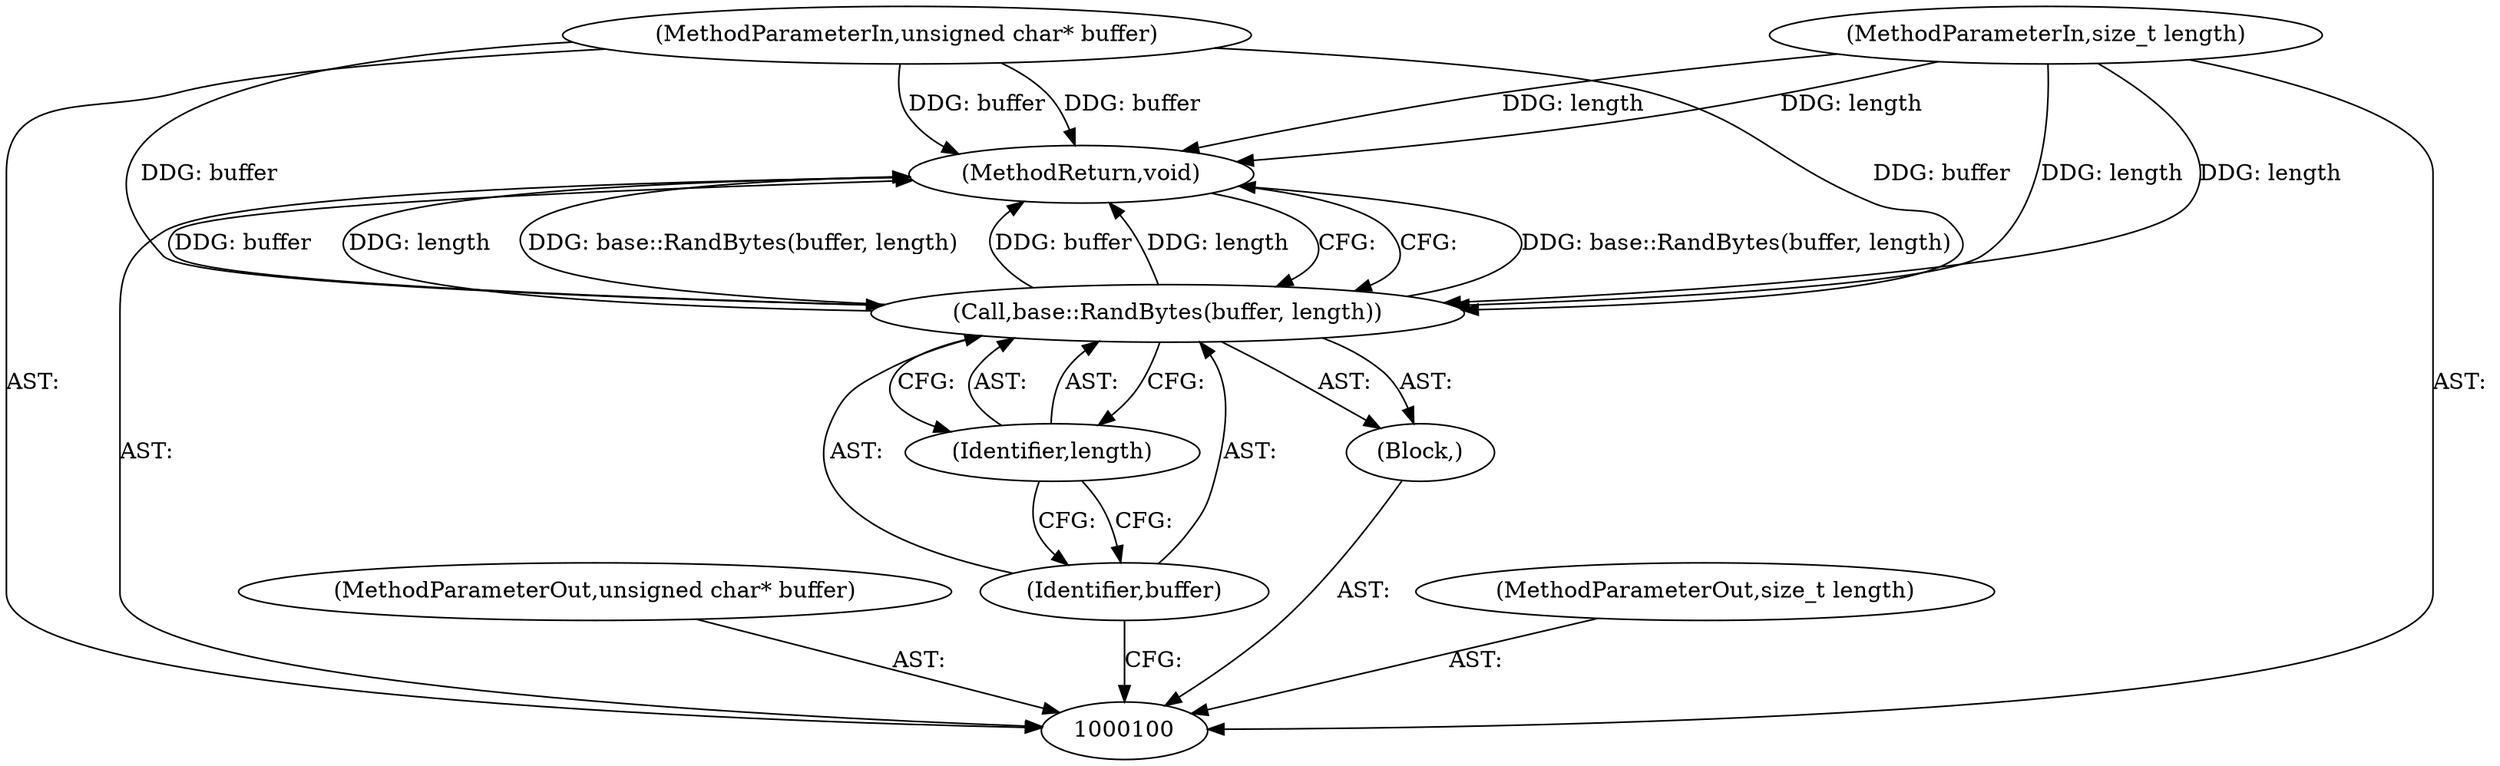 digraph "0_Chrome_0d151e09e13a704e9738ea913d117df7282e6c7d" {
"1000107" [label="(MethodReturn,void)"];
"1000101" [label="(MethodParameterIn,unsigned char* buffer)"];
"1000117" [label="(MethodParameterOut,unsigned char* buffer)"];
"1000103" [label="(Block,)"];
"1000102" [label="(MethodParameterIn,size_t length)"];
"1000118" [label="(MethodParameterOut,size_t length)"];
"1000105" [label="(Identifier,buffer)"];
"1000104" [label="(Call,base::RandBytes(buffer, length))"];
"1000106" [label="(Identifier,length)"];
"1000107" -> "1000100"  [label="AST: "];
"1000107" -> "1000104"  [label="CFG: "];
"1000104" -> "1000107"  [label="DDG: base::RandBytes(buffer, length)"];
"1000104" -> "1000107"  [label="DDG: buffer"];
"1000104" -> "1000107"  [label="DDG: length"];
"1000102" -> "1000107"  [label="DDG: length"];
"1000101" -> "1000107"  [label="DDG: buffer"];
"1000101" -> "1000100"  [label="AST: "];
"1000101" -> "1000107"  [label="DDG: buffer"];
"1000101" -> "1000104"  [label="DDG: buffer"];
"1000117" -> "1000100"  [label="AST: "];
"1000103" -> "1000100"  [label="AST: "];
"1000104" -> "1000103"  [label="AST: "];
"1000102" -> "1000100"  [label="AST: "];
"1000102" -> "1000107"  [label="DDG: length"];
"1000102" -> "1000104"  [label="DDG: length"];
"1000118" -> "1000100"  [label="AST: "];
"1000105" -> "1000104"  [label="AST: "];
"1000105" -> "1000100"  [label="CFG: "];
"1000106" -> "1000105"  [label="CFG: "];
"1000104" -> "1000103"  [label="AST: "];
"1000104" -> "1000106"  [label="CFG: "];
"1000105" -> "1000104"  [label="AST: "];
"1000106" -> "1000104"  [label="AST: "];
"1000107" -> "1000104"  [label="CFG: "];
"1000104" -> "1000107"  [label="DDG: base::RandBytes(buffer, length)"];
"1000104" -> "1000107"  [label="DDG: buffer"];
"1000104" -> "1000107"  [label="DDG: length"];
"1000101" -> "1000104"  [label="DDG: buffer"];
"1000102" -> "1000104"  [label="DDG: length"];
"1000106" -> "1000104"  [label="AST: "];
"1000106" -> "1000105"  [label="CFG: "];
"1000104" -> "1000106"  [label="CFG: "];
}
